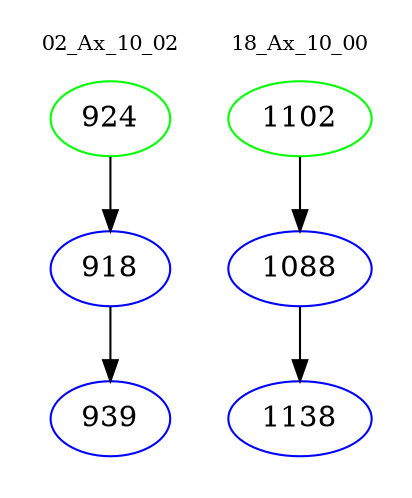 digraph{
subgraph cluster_0 {
color = white
label = "02_Ax_10_02";
fontsize=10;
T0_924 [label="924", color="green"]
T0_924 -> T0_918 [color="black"]
T0_918 [label="918", color="blue"]
T0_918 -> T0_939 [color="black"]
T0_939 [label="939", color="blue"]
}
subgraph cluster_1 {
color = white
label = "18_Ax_10_00";
fontsize=10;
T1_1102 [label="1102", color="green"]
T1_1102 -> T1_1088 [color="black"]
T1_1088 [label="1088", color="blue"]
T1_1088 -> T1_1138 [color="black"]
T1_1138 [label="1138", color="blue"]
}
}
